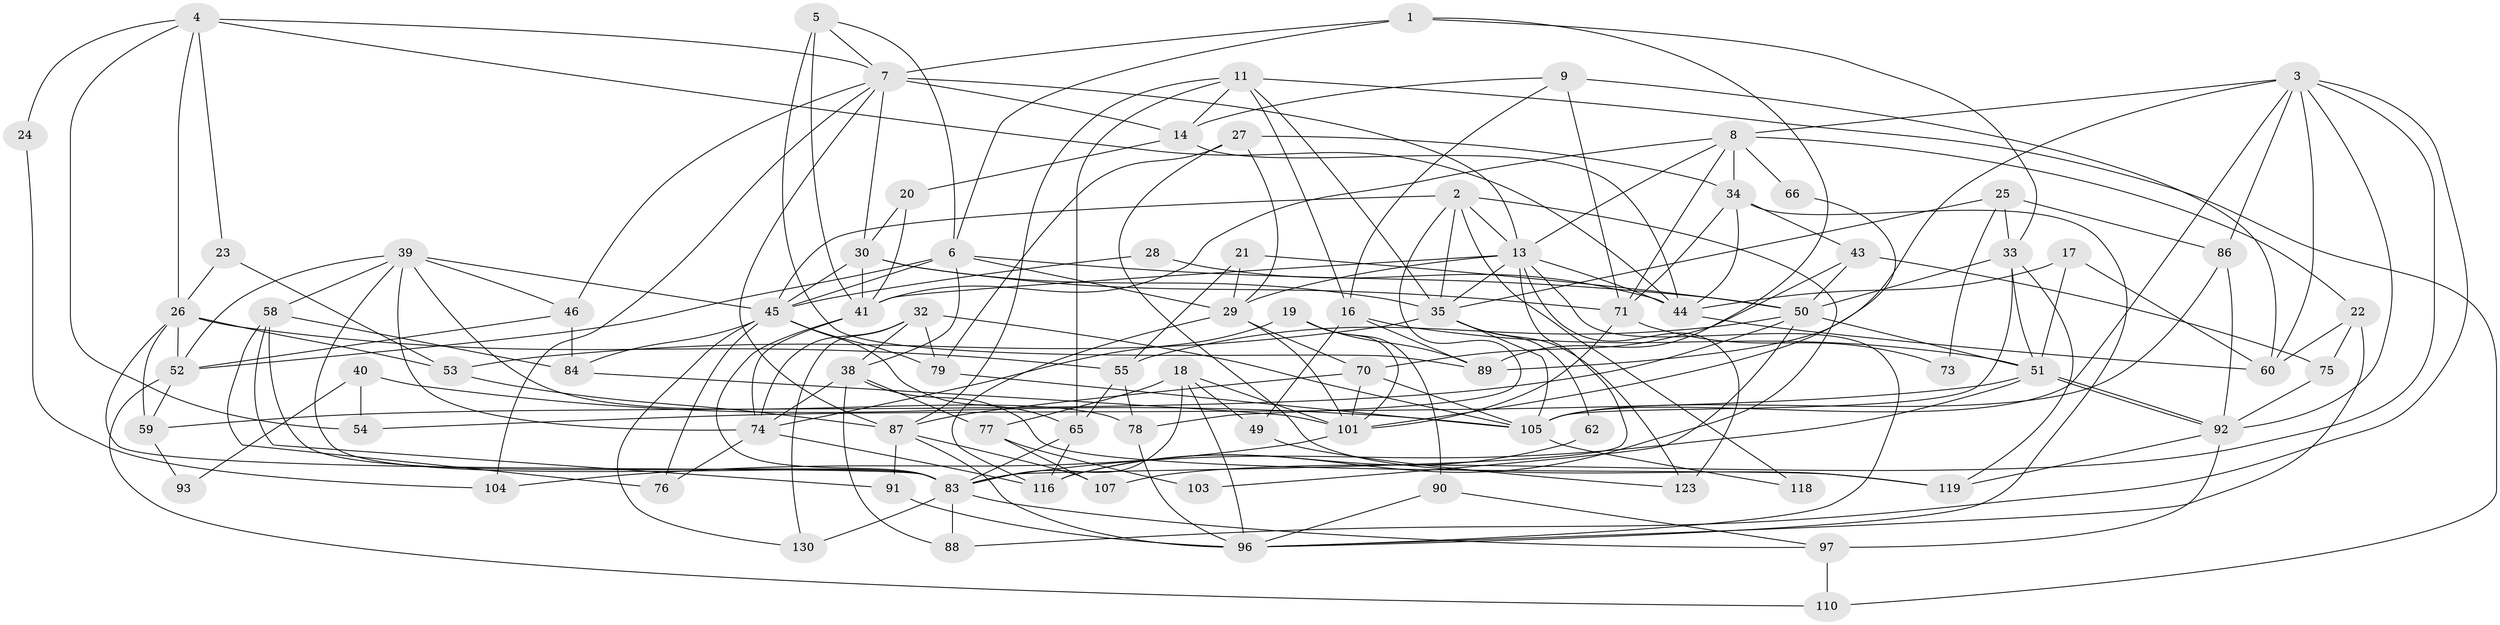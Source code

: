 // original degree distribution, {2: 0.13846153846153847, 4: 0.34615384615384615, 6: 0.046153846153846156, 5: 0.16923076923076924, 3: 0.23076923076923078, 8: 0.015384615384615385, 7: 0.046153846153846156, 10: 0.007692307692307693}
// Generated by graph-tools (version 1.1) at 2025/41/03/06/25 10:41:52]
// undirected, 84 vertices, 208 edges
graph export_dot {
graph [start="1"]
  node [color=gray90,style=filled];
  1 [super="+64"];
  2 [super="+72"];
  3 [super="+129"];
  4 [super="+125"];
  5;
  6 [super="+15"];
  7 [super="+12"];
  8 [super="+42"];
  9 [super="+10"];
  11 [super="+81"];
  13 [super="+48"];
  14 [super="+37"];
  16 [super="+126"];
  17;
  18 [super="+31"];
  19 [super="+82"];
  20;
  21 [super="+98"];
  22;
  23;
  24;
  25 [super="+57"];
  26 [super="+100"];
  27 [super="+106"];
  28;
  29 [super="+94"];
  30 [super="+69"];
  32 [super="+80"];
  33 [super="+36"];
  34 [super="+67"];
  35 [super="+111"];
  38 [super="+108"];
  39 [super="+121"];
  40;
  41 [super="+61"];
  43 [super="+56"];
  44 [super="+47"];
  45 [super="+99"];
  46;
  49 [super="+95"];
  50 [super="+115"];
  51;
  52 [super="+63"];
  53;
  54;
  55 [super="+114"];
  58;
  59;
  60 [super="+68"];
  62;
  65;
  66;
  70;
  71 [super="+85"];
  73;
  74;
  75;
  76;
  77;
  78;
  79;
  83 [super="+120"];
  84;
  86;
  87 [super="+124"];
  88;
  89 [super="+102"];
  90;
  91 [super="+122"];
  92 [super="+117"];
  93;
  96 [super="+113"];
  97 [super="+112"];
  101 [super="+128"];
  103;
  104;
  105 [super="+109"];
  107;
  110;
  116 [super="+127"];
  118;
  119;
  123;
  130;
  1 -- 6;
  1 -- 33;
  1 -- 7;
  1 -- 89;
  2 -- 116 [weight=2];
  2 -- 45;
  2 -- 35;
  2 -- 118;
  2 -- 13;
  2 -- 78;
  3 -- 86;
  3 -- 89;
  3 -- 8;
  3 -- 107;
  3 -- 105;
  3 -- 88;
  3 -- 60;
  3 -- 92;
  4 -- 26;
  4 -- 23;
  4 -- 24;
  4 -- 54;
  4 -- 44;
  4 -- 7;
  5 -- 7;
  5 -- 89;
  5 -- 41;
  5 -- 6;
  6 -- 29;
  6 -- 38;
  6 -- 45;
  6 -- 50;
  6 -- 52;
  7 -- 46;
  7 -- 87;
  7 -- 14;
  7 -- 104;
  7 -- 13;
  7 -- 30;
  8 -- 71;
  8 -- 34;
  8 -- 66;
  8 -- 22;
  8 -- 41;
  8 -- 13;
  9 -- 16;
  9 -- 71 [weight=2];
  9 -- 60;
  9 -- 14;
  11 -- 65;
  11 -- 16;
  11 -- 110;
  11 -- 35;
  11 -- 14;
  11 -- 87;
  13 -- 83;
  13 -- 123;
  13 -- 41;
  13 -- 35;
  13 -- 44;
  13 -- 96;
  13 -- 29;
  14 -- 20;
  14 -- 44;
  16 -- 89;
  16 -- 49;
  16 -- 51;
  17 -- 44;
  17 -- 60;
  17 -- 51;
  18 -- 96;
  18 -- 101 [weight=2];
  18 -- 77;
  18 -- 83;
  18 -- 49;
  19 -- 74;
  19 -- 90;
  19 -- 89;
  19 -- 101;
  20 -- 30;
  20 -- 41;
  21 -- 29;
  21 -- 50;
  21 -- 55;
  22 -- 60;
  22 -- 75;
  22 -- 96;
  23 -- 53;
  23 -- 26;
  24 -- 104;
  25 -- 86;
  25 -- 73;
  25 -- 35;
  25 -- 33;
  26 -- 83;
  26 -- 59;
  26 -- 52;
  26 -- 53;
  26 -- 55;
  27 -- 119 [weight=2];
  27 -- 79;
  27 -- 34;
  27 -- 29;
  28 -- 45;
  28 -- 44;
  29 -- 70;
  29 -- 101;
  29 -- 116;
  30 -- 71;
  30 -- 35;
  30 -- 41;
  30 -- 45;
  32 -- 130;
  32 -- 79;
  32 -- 105;
  32 -- 38;
  32 -- 74;
  33 -- 119;
  33 -- 51;
  33 -- 105;
  33 -- 50;
  34 -- 44;
  34 -- 96;
  34 -- 43;
  34 -- 71;
  35 -- 105;
  35 -- 53;
  35 -- 123;
  35 -- 62;
  38 -- 88;
  38 -- 119;
  38 -- 74;
  38 -- 77;
  39 -- 46;
  39 -- 52;
  39 -- 83;
  39 -- 58;
  39 -- 74;
  39 -- 78;
  39 -- 45;
  40 -- 105;
  40 -- 54;
  40 -- 93;
  41 -- 74;
  41 -- 83;
  43 -- 70;
  43 -- 75;
  43 -- 50;
  44 -- 60;
  45 -- 84;
  45 -- 65;
  45 -- 130;
  45 -- 76;
  45 -- 79;
  46 -- 52;
  46 -- 84;
  49 -- 123;
  50 -- 59;
  50 -- 51;
  50 -- 103;
  50 -- 55;
  51 -- 92;
  51 -- 92;
  51 -- 54;
  51 -- 83;
  52 -- 110;
  52 -- 59;
  53 -- 87;
  55 -- 65;
  55 -- 78;
  58 -- 76;
  58 -- 84;
  58 -- 91;
  58 -- 83;
  59 -- 93;
  62 -- 116;
  65 -- 116;
  65 -- 83;
  66 -- 101;
  70 -- 101;
  70 -- 105;
  70 -- 87;
  71 -- 73;
  71 -- 101;
  74 -- 76;
  74 -- 116;
  75 -- 92;
  77 -- 103;
  77 -- 107;
  78 -- 96;
  79 -- 105;
  83 -- 88;
  83 -- 97;
  83 -- 130;
  84 -- 101;
  86 -- 92;
  86 -- 105;
  87 -- 96;
  87 -- 107;
  87 -- 91;
  90 -- 96;
  90 -- 97;
  91 -- 96 [weight=2];
  92 -- 119;
  92 -- 97 [weight=2];
  97 -- 110;
  101 -- 104;
  105 -- 118;
}

